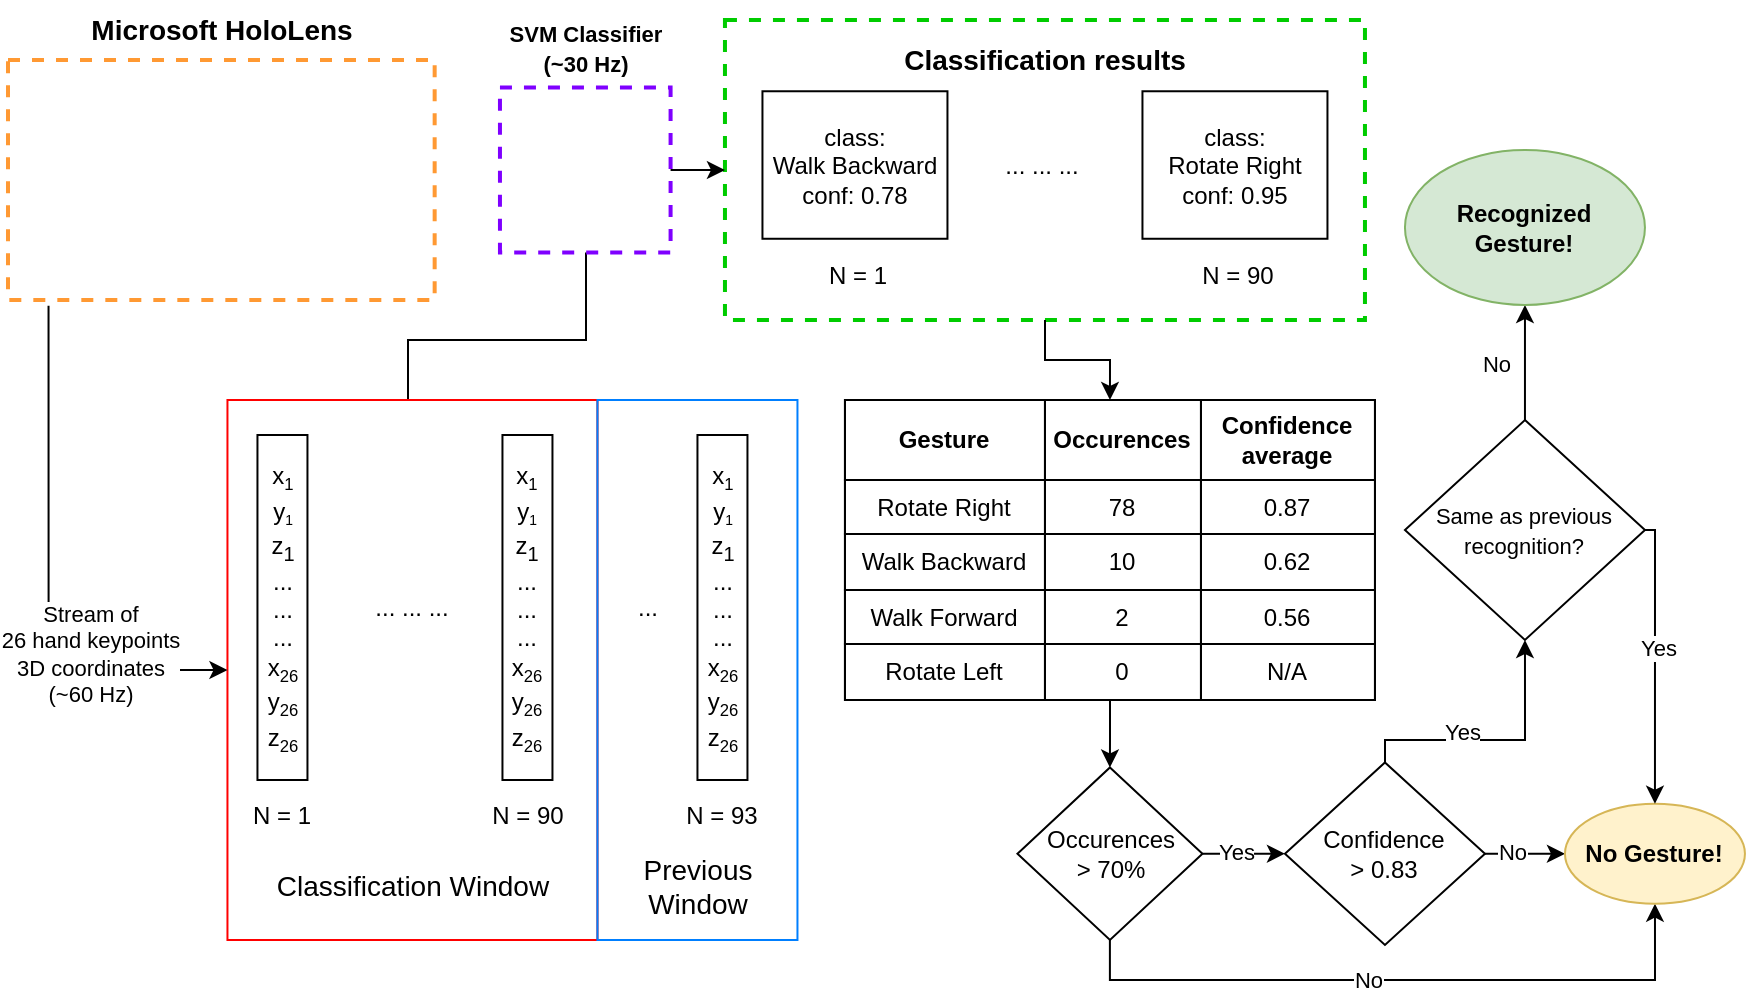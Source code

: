 <mxfile version="22.1.15" type="device">
  <diagram id="SKJ3Dqnvn67Mu6V2K0uZ" name="Page-1">
    <mxGraphModel dx="1136" dy="596" grid="1" gridSize="10" guides="1" tooltips="1" connect="1" arrows="1" fold="1" page="1" pageScale="1" pageWidth="850" pageHeight="1100" math="0" shadow="0">
      <root>
        <mxCell id="0" />
        <mxCell id="1" parent="0" />
        <mxCell id="krct0K91iLvaCfJSw0Wz-29" value="" style="rounded=0;whiteSpace=wrap;html=1;strokeColor=#00CC00;fillColor=none;dashed=1;strokeWidth=2;" parent="1" vertex="1">
          <mxGeometry x="398.48" y="20" width="320" height="150" as="geometry" />
        </mxCell>
        <mxCell id="krct0K91iLvaCfJSw0Wz-105" style="edgeStyle=orthogonalEdgeStyle;rounded=0;orthogonalLoop=1;jettySize=auto;html=1;endArrow=none;endFill=0;" parent="1" source="krct0K91iLvaCfJSw0Wz-8" target="krct0K91iLvaCfJSw0Wz-100" edge="1">
          <mxGeometry relative="1" as="geometry">
            <Array as="points">
              <mxPoint x="240" y="180" />
              <mxPoint x="329" y="180" />
            </Array>
          </mxGeometry>
        </mxCell>
        <mxCell id="krct0K91iLvaCfJSw0Wz-8" value="" style="rounded=0;whiteSpace=wrap;html=1;strokeColor=#FF0000;fillColor=none;" parent="1" vertex="1">
          <mxGeometry x="149.73" y="210" width="185" height="270" as="geometry" />
        </mxCell>
        <mxCell id="krct0K91iLvaCfJSw0Wz-19" value="" style="rounded=0;whiteSpace=wrap;html=1;strokeColor=#007FFF;fillColor=none;" parent="1" vertex="1">
          <mxGeometry x="334.73" y="210" width="100" height="270" as="geometry" />
        </mxCell>
        <mxCell id="krct0K91iLvaCfJSw0Wz-4" style="edgeStyle=orthogonalEdgeStyle;rounded=0;orthogonalLoop=1;jettySize=auto;html=1;exitX=0.095;exitY=1.024;exitDx=0;exitDy=0;exitPerimeter=0;entryX=0;entryY=0.5;entryDx=0;entryDy=0;" parent="1" source="krct0K91iLvaCfJSw0Wz-3" target="krct0K91iLvaCfJSw0Wz-8" edge="1">
          <mxGeometry relative="1" as="geometry">
            <mxPoint x="428.48" y="180" as="targetPoint" />
            <mxPoint x="120.0" y="172.88" as="sourcePoint" />
            <Array as="points">
              <mxPoint x="60" y="345" />
            </Array>
          </mxGeometry>
        </mxCell>
        <mxCell id="krct0K91iLvaCfJSw0Wz-5" value="Stream of &lt;br&gt;26 hand keypoints &lt;br&gt;3D coordinates&lt;br&gt;(~60 Hz)" style="edgeLabel;html=1;align=center;verticalAlign=middle;resizable=0;points=[];" parent="krct0K91iLvaCfJSw0Wz-4" vertex="1" connectable="0">
          <mxGeometry x="-0.047" relative="1" as="geometry">
            <mxPoint x="20" y="44" as="offset" />
          </mxGeometry>
        </mxCell>
        <mxCell id="krct0K91iLvaCfJSw0Wz-3" value="" style="shape=image;verticalLabelPosition=bottom;labelBackgroundColor=default;verticalAlign=top;aspect=fixed;imageAspect=0;image=https://ms.liftforward.com/assets/hololens/hololens_product-9d79aab0e878b42dfc966afa7da47367d428f478697d5517e06618d4aa0975a0.png;dashed=1;imageBorder=#FF9933;strokeWidth=2;" parent="1" vertex="1">
          <mxGeometry x="40" y="40" width="213.33" height="120" as="geometry" />
        </mxCell>
        <mxCell id="krct0K91iLvaCfJSw0Wz-6" value="x&lt;span style=&quot;font-size: 10px;&quot;&gt;&lt;sub&gt;1&lt;/sub&gt;&lt;/span&gt;&lt;sub style=&quot;border-color: var(--border-color);&quot;&gt;&lt;br style=&quot;border-color: var(--border-color);&quot;&gt;&lt;/sub&gt;y&lt;span style=&quot;font-size: 8.333px;&quot;&gt;&lt;sub&gt;1&lt;/sub&gt;&lt;/span&gt;&lt;sub style=&quot;border-color: var(--border-color);&quot;&gt;&lt;br style=&quot;border-color: var(--border-color);&quot;&gt;&lt;/sub&gt;z&lt;sub&gt;1&lt;/sub&gt;&lt;span style=&quot;border-color: var(--border-color); font-size: 10px;&quot;&gt;&lt;sub style=&quot;border-color: var(--border-color);&quot;&gt;&lt;br&gt;&lt;/sub&gt;&lt;/span&gt;...&lt;br&gt;...&lt;br&gt;...&lt;br&gt;x&lt;span style=&quot;font-size: 10px;&quot;&gt;&lt;sub&gt;26&lt;/sub&gt;&lt;/span&gt;&lt;sub style=&quot;border-color: var(--border-color);&quot;&gt;&lt;br style=&quot;border-color: var(--border-color);&quot;&gt;&lt;/sub&gt;y&lt;span style=&quot;font-size: 10px;&quot;&gt;&lt;sub&gt;26&lt;/sub&gt;&lt;/span&gt;&lt;sub style=&quot;border-color: var(--border-color);&quot;&gt;&lt;br style=&quot;border-color: var(--border-color);&quot;&gt;&lt;/sub&gt;z&lt;span style=&quot;font-size: 10px;&quot;&gt;&lt;sub&gt;26&lt;/sub&gt;&lt;/span&gt;" style="rounded=0;whiteSpace=wrap;html=1;" parent="1" vertex="1">
          <mxGeometry x="164.73" y="227.5" width="25" height="172.5" as="geometry" />
        </mxCell>
        <mxCell id="krct0K91iLvaCfJSw0Wz-11" value="&lt;font style=&quot;font-size: 14px;&quot;&gt;Previous&lt;br&gt;Window&lt;/font&gt;" style="text;html=1;strokeColor=none;fillColor=none;align=center;verticalAlign=middle;whiteSpace=wrap;rounded=0;" parent="1" vertex="1">
          <mxGeometry x="349.73" y="432.5" width="70" height="40" as="geometry" />
        </mxCell>
        <mxCell id="krct0K91iLvaCfJSw0Wz-12" value="N = 1" style="text;html=1;strokeColor=none;fillColor=none;align=center;verticalAlign=middle;whiteSpace=wrap;rounded=0;" parent="1" vertex="1">
          <mxGeometry x="147.23" y="402.5" width="60" height="30" as="geometry" />
        </mxCell>
        <mxCell id="krct0K91iLvaCfJSw0Wz-15" value="x&lt;span style=&quot;font-size: 10px;&quot;&gt;&lt;sub&gt;1&lt;/sub&gt;&lt;/span&gt;&lt;sub style=&quot;border-color: var(--border-color);&quot;&gt;&lt;br style=&quot;border-color: var(--border-color);&quot;&gt;&lt;/sub&gt;y&lt;span style=&quot;font-size: 8.333px;&quot;&gt;&lt;sub&gt;1&lt;/sub&gt;&lt;/span&gt;&lt;sub style=&quot;border-color: var(--border-color);&quot;&gt;&lt;br style=&quot;border-color: var(--border-color);&quot;&gt;&lt;/sub&gt;z&lt;sub&gt;1&lt;/sub&gt;&lt;span style=&quot;border-color: var(--border-color); font-size: 10px;&quot;&gt;&lt;sub style=&quot;border-color: var(--border-color);&quot;&gt;&lt;br&gt;&lt;/sub&gt;&lt;/span&gt;...&lt;br&gt;...&lt;br&gt;...&lt;br&gt;x&lt;span style=&quot;font-size: 10px;&quot;&gt;&lt;sub&gt;26&lt;/sub&gt;&lt;/span&gt;&lt;sub style=&quot;border-color: var(--border-color);&quot;&gt;&lt;br style=&quot;border-color: var(--border-color);&quot;&gt;&lt;/sub&gt;y&lt;span style=&quot;font-size: 10px;&quot;&gt;&lt;sub&gt;26&lt;/sub&gt;&lt;/span&gt;&lt;sub style=&quot;border-color: var(--border-color);&quot;&gt;&lt;br style=&quot;border-color: var(--border-color);&quot;&gt;&lt;/sub&gt;z&lt;span style=&quot;font-size: 10px;&quot;&gt;&lt;sub&gt;26&lt;/sub&gt;&lt;/span&gt;" style="rounded=0;whiteSpace=wrap;html=1;" parent="1" vertex="1">
          <mxGeometry x="384.73" y="227.5" width="25" height="172.5" as="geometry" />
        </mxCell>
        <mxCell id="krct0K91iLvaCfJSw0Wz-16" value="N = 90" style="text;html=1;strokeColor=none;fillColor=none;align=center;verticalAlign=middle;whiteSpace=wrap;rounded=0;" parent="1" vertex="1">
          <mxGeometry x="269.73" y="402.5" width="60" height="30" as="geometry" />
        </mxCell>
        <mxCell id="krct0K91iLvaCfJSw0Wz-17" value="... ... ..." style="text;html=1;strokeColor=none;fillColor=none;align=center;verticalAlign=middle;whiteSpace=wrap;rounded=0;" parent="1" vertex="1">
          <mxGeometry x="212.23" y="298.75" width="60" height="30" as="geometry" />
        </mxCell>
        <mxCell id="krct0K91iLvaCfJSw0Wz-20" value="x&lt;span style=&quot;font-size: 10px;&quot;&gt;&lt;sub&gt;1&lt;/sub&gt;&lt;/span&gt;&lt;sub style=&quot;border-color: var(--border-color);&quot;&gt;&lt;br style=&quot;border-color: var(--border-color);&quot;&gt;&lt;/sub&gt;y&lt;span style=&quot;font-size: 8.333px;&quot;&gt;&lt;sub&gt;1&lt;/sub&gt;&lt;/span&gt;&lt;sub style=&quot;border-color: var(--border-color);&quot;&gt;&lt;br style=&quot;border-color: var(--border-color);&quot;&gt;&lt;/sub&gt;z&lt;sub&gt;1&lt;/sub&gt;&lt;span style=&quot;border-color: var(--border-color); font-size: 10px;&quot;&gt;&lt;sub style=&quot;border-color: var(--border-color);&quot;&gt;&lt;br&gt;&lt;/sub&gt;&lt;/span&gt;...&lt;br&gt;...&lt;br&gt;...&lt;br&gt;x&lt;span style=&quot;font-size: 10px;&quot;&gt;&lt;sub&gt;26&lt;/sub&gt;&lt;/span&gt;&lt;sub style=&quot;border-color: var(--border-color);&quot;&gt;&lt;br style=&quot;border-color: var(--border-color);&quot;&gt;&lt;/sub&gt;y&lt;span style=&quot;font-size: 10px;&quot;&gt;&lt;sub&gt;26&lt;/sub&gt;&lt;/span&gt;&lt;sub style=&quot;border-color: var(--border-color);&quot;&gt;&lt;br style=&quot;border-color: var(--border-color);&quot;&gt;&lt;/sub&gt;z&lt;span style=&quot;font-size: 10px;&quot;&gt;&lt;sub&gt;26&lt;/sub&gt;&lt;/span&gt;" style="rounded=0;whiteSpace=wrap;html=1;" parent="1" vertex="1">
          <mxGeometry x="287.23" y="227.5" width="25" height="172.5" as="geometry" />
        </mxCell>
        <mxCell id="krct0K91iLvaCfJSw0Wz-21" value="N = 93" style="text;html=1;strokeColor=none;fillColor=none;align=center;verticalAlign=middle;whiteSpace=wrap;rounded=0;" parent="1" vertex="1">
          <mxGeometry x="367.23" y="402.5" width="60" height="30" as="geometry" />
        </mxCell>
        <mxCell id="krct0K91iLvaCfJSw0Wz-22" value="..." style="text;html=1;strokeColor=none;fillColor=none;align=center;verticalAlign=middle;whiteSpace=wrap;rounded=0;" parent="1" vertex="1">
          <mxGeometry x="339.73" y="298.75" width="40" height="30" as="geometry" />
        </mxCell>
        <mxCell id="krct0K91iLvaCfJSw0Wz-64" style="edgeStyle=orthogonalEdgeStyle;rounded=0;orthogonalLoop=1;jettySize=auto;html=1;entryX=0.5;entryY=0;entryDx=0;entryDy=0;" parent="1" source="krct0K91iLvaCfJSw0Wz-29" target="krct0K91iLvaCfJSw0Wz-44" edge="1">
          <mxGeometry relative="1" as="geometry" />
        </mxCell>
        <mxCell id="krct0K91iLvaCfJSw0Wz-33" value="... ... ..." style="text;html=1;strokeColor=none;fillColor=none;align=center;verticalAlign=middle;whiteSpace=wrap;rounded=0;" parent="1" vertex="1">
          <mxGeometry x="527.23" y="77.5" width="60" height="30" as="geometry" />
        </mxCell>
        <mxCell id="krct0K91iLvaCfJSw0Wz-36" value="N = 90" style="text;html=1;strokeColor=none;fillColor=none;align=center;verticalAlign=middle;whiteSpace=wrap;rounded=0;" parent="1" vertex="1">
          <mxGeometry x="624.73" y="132.5" width="60" height="30" as="geometry" />
        </mxCell>
        <mxCell id="krct0K91iLvaCfJSw0Wz-37" value="class:&lt;br&gt;Rotate Right&lt;br&gt;conf: 0.95" style="rounded=0;whiteSpace=wrap;html=1;" parent="1" vertex="1">
          <mxGeometry x="607.23" y="55.63" width="92.5" height="73.75" as="geometry" />
        </mxCell>
        <mxCell id="krct0K91iLvaCfJSw0Wz-78" value="" style="edgeStyle=orthogonalEdgeStyle;rounded=0;orthogonalLoop=1;jettySize=auto;html=1;" parent="1" source="krct0K91iLvaCfJSw0Wz-43" target="krct0K91iLvaCfJSw0Wz-77" edge="1">
          <mxGeometry relative="1" as="geometry" />
        </mxCell>
        <mxCell id="krct0K91iLvaCfJSw0Wz-43" value="" style="childLayout=tableLayout;recursiveResize=0;shadow=0;fillColor=none;" parent="1" vertex="1">
          <mxGeometry x="458.48" y="210" width="265" height="150" as="geometry" />
        </mxCell>
        <mxCell id="krct0K91iLvaCfJSw0Wz-44" value="" style="shape=tableRow;horizontal=0;startSize=0;swimlaneHead=0;swimlaneBody=0;top=0;left=0;bottom=0;right=0;dropTarget=0;collapsible=0;recursiveResize=0;expand=0;fontStyle=0;fillColor=none;strokeColor=inherit;" parent="krct0K91iLvaCfJSw0Wz-43" vertex="1">
          <mxGeometry width="265" height="40" as="geometry" />
        </mxCell>
        <mxCell id="krct0K91iLvaCfJSw0Wz-45" value="&lt;b&gt;Gesture&lt;/b&gt;" style="connectable=0;recursiveResize=0;strokeColor=inherit;fillColor=none;align=center;whiteSpace=wrap;html=1;" parent="krct0K91iLvaCfJSw0Wz-44" vertex="1">
          <mxGeometry width="100" height="40" as="geometry">
            <mxRectangle width="100" height="40" as="alternateBounds" />
          </mxGeometry>
        </mxCell>
        <mxCell id="krct0K91iLvaCfJSw0Wz-46" value="&lt;b&gt;Occurences&lt;/b&gt;" style="connectable=0;recursiveResize=0;strokeColor=inherit;fillColor=none;align=center;whiteSpace=wrap;html=1;" parent="krct0K91iLvaCfJSw0Wz-44" vertex="1">
          <mxGeometry x="100" width="78" height="40" as="geometry">
            <mxRectangle width="78" height="40" as="alternateBounds" />
          </mxGeometry>
        </mxCell>
        <mxCell id="krct0K91iLvaCfJSw0Wz-47" value="&lt;b&gt;Confidence average&lt;/b&gt;" style="connectable=0;recursiveResize=0;strokeColor=inherit;fillColor=none;align=center;whiteSpace=wrap;html=1;" parent="krct0K91iLvaCfJSw0Wz-44" vertex="1">
          <mxGeometry x="178" width="87" height="40" as="geometry">
            <mxRectangle width="87" height="40" as="alternateBounds" />
          </mxGeometry>
        </mxCell>
        <mxCell id="krct0K91iLvaCfJSw0Wz-48" style="shape=tableRow;horizontal=0;startSize=0;swimlaneHead=0;swimlaneBody=0;top=0;left=0;bottom=0;right=0;dropTarget=0;collapsible=0;recursiveResize=0;expand=0;fontStyle=0;fillColor=none;strokeColor=inherit;" parent="krct0K91iLvaCfJSw0Wz-43" vertex="1">
          <mxGeometry y="40" width="265" height="27" as="geometry" />
        </mxCell>
        <mxCell id="krct0K91iLvaCfJSw0Wz-49" value="Rotate Right" style="connectable=0;recursiveResize=0;strokeColor=inherit;fillColor=none;align=center;whiteSpace=wrap;html=1;" parent="krct0K91iLvaCfJSw0Wz-48" vertex="1">
          <mxGeometry width="100" height="27" as="geometry">
            <mxRectangle width="100" height="27" as="alternateBounds" />
          </mxGeometry>
        </mxCell>
        <mxCell id="krct0K91iLvaCfJSw0Wz-50" value="78" style="connectable=0;recursiveResize=0;strokeColor=inherit;fillColor=none;align=center;whiteSpace=wrap;html=1;" parent="krct0K91iLvaCfJSw0Wz-48" vertex="1">
          <mxGeometry x="100" width="78" height="27" as="geometry">
            <mxRectangle width="78" height="27" as="alternateBounds" />
          </mxGeometry>
        </mxCell>
        <mxCell id="krct0K91iLvaCfJSw0Wz-51" value="0.87" style="connectable=0;recursiveResize=0;strokeColor=inherit;fillColor=none;align=center;whiteSpace=wrap;html=1;" parent="krct0K91iLvaCfJSw0Wz-48" vertex="1">
          <mxGeometry x="178" width="87" height="27" as="geometry">
            <mxRectangle width="87" height="27" as="alternateBounds" />
          </mxGeometry>
        </mxCell>
        <mxCell id="krct0K91iLvaCfJSw0Wz-52" style="shape=tableRow;horizontal=0;startSize=0;swimlaneHead=0;swimlaneBody=0;top=0;left=0;bottom=0;right=0;dropTarget=0;collapsible=0;recursiveResize=0;expand=0;fontStyle=0;fillColor=none;strokeColor=inherit;" parent="krct0K91iLvaCfJSw0Wz-43" vertex="1">
          <mxGeometry y="67" width="265" height="28" as="geometry" />
        </mxCell>
        <mxCell id="krct0K91iLvaCfJSw0Wz-53" value="Walk Backward" style="connectable=0;recursiveResize=0;strokeColor=inherit;fillColor=none;align=center;whiteSpace=wrap;html=1;" parent="krct0K91iLvaCfJSw0Wz-52" vertex="1">
          <mxGeometry width="100" height="28" as="geometry">
            <mxRectangle width="100" height="28" as="alternateBounds" />
          </mxGeometry>
        </mxCell>
        <mxCell id="krct0K91iLvaCfJSw0Wz-54" value="10" style="connectable=0;recursiveResize=0;strokeColor=inherit;fillColor=none;align=center;whiteSpace=wrap;html=1;" parent="krct0K91iLvaCfJSw0Wz-52" vertex="1">
          <mxGeometry x="100" width="78" height="28" as="geometry">
            <mxRectangle width="78" height="28" as="alternateBounds" />
          </mxGeometry>
        </mxCell>
        <mxCell id="krct0K91iLvaCfJSw0Wz-55" value="0.62" style="connectable=0;recursiveResize=0;strokeColor=inherit;fillColor=none;align=center;whiteSpace=wrap;html=1;" parent="krct0K91iLvaCfJSw0Wz-52" vertex="1">
          <mxGeometry x="178" width="87" height="28" as="geometry">
            <mxRectangle width="87" height="28" as="alternateBounds" />
          </mxGeometry>
        </mxCell>
        <mxCell id="krct0K91iLvaCfJSw0Wz-56" style="shape=tableRow;horizontal=0;startSize=0;swimlaneHead=0;swimlaneBody=0;top=0;left=0;bottom=0;right=0;dropTarget=0;collapsible=0;recursiveResize=0;expand=0;fontStyle=0;fillColor=none;strokeColor=inherit;" parent="krct0K91iLvaCfJSw0Wz-43" vertex="1">
          <mxGeometry y="95" width="265" height="27" as="geometry" />
        </mxCell>
        <mxCell id="krct0K91iLvaCfJSw0Wz-57" value="Walk Forward" style="connectable=0;recursiveResize=0;strokeColor=inherit;fillColor=none;align=center;whiteSpace=wrap;html=1;" parent="krct0K91iLvaCfJSw0Wz-56" vertex="1">
          <mxGeometry width="100" height="27" as="geometry">
            <mxRectangle width="100" height="27" as="alternateBounds" />
          </mxGeometry>
        </mxCell>
        <mxCell id="krct0K91iLvaCfJSw0Wz-58" value="2" style="connectable=0;recursiveResize=0;strokeColor=inherit;fillColor=none;align=center;whiteSpace=wrap;html=1;" parent="krct0K91iLvaCfJSw0Wz-56" vertex="1">
          <mxGeometry x="100" width="78" height="27" as="geometry">
            <mxRectangle width="78" height="27" as="alternateBounds" />
          </mxGeometry>
        </mxCell>
        <mxCell id="krct0K91iLvaCfJSw0Wz-59" value="0.56" style="connectable=0;recursiveResize=0;strokeColor=inherit;fillColor=none;align=center;whiteSpace=wrap;html=1;" parent="krct0K91iLvaCfJSw0Wz-56" vertex="1">
          <mxGeometry x="178" width="87" height="27" as="geometry">
            <mxRectangle width="87" height="27" as="alternateBounds" />
          </mxGeometry>
        </mxCell>
        <mxCell id="krct0K91iLvaCfJSw0Wz-60" style="shape=tableRow;horizontal=0;startSize=0;swimlaneHead=0;swimlaneBody=0;top=0;left=0;bottom=0;right=0;dropTarget=0;collapsible=0;recursiveResize=0;expand=0;fontStyle=0;fillColor=none;strokeColor=inherit;" parent="krct0K91iLvaCfJSw0Wz-43" vertex="1">
          <mxGeometry y="122" width="265" height="28" as="geometry" />
        </mxCell>
        <mxCell id="krct0K91iLvaCfJSw0Wz-61" value="Rotate Left" style="connectable=0;recursiveResize=0;strokeColor=inherit;fillColor=none;align=center;whiteSpace=wrap;html=1;" parent="krct0K91iLvaCfJSw0Wz-60" vertex="1">
          <mxGeometry width="100" height="28" as="geometry">
            <mxRectangle width="100" height="28" as="alternateBounds" />
          </mxGeometry>
        </mxCell>
        <mxCell id="krct0K91iLvaCfJSw0Wz-62" value="0" style="connectable=0;recursiveResize=0;strokeColor=inherit;fillColor=none;align=center;whiteSpace=wrap;html=1;" parent="krct0K91iLvaCfJSw0Wz-60" vertex="1">
          <mxGeometry x="100" width="78" height="28" as="geometry">
            <mxRectangle width="78" height="28" as="alternateBounds" />
          </mxGeometry>
        </mxCell>
        <mxCell id="krct0K91iLvaCfJSw0Wz-63" value="N/A" style="connectable=0;recursiveResize=0;strokeColor=inherit;fillColor=none;align=center;whiteSpace=wrap;html=1;" parent="krct0K91iLvaCfJSw0Wz-60" vertex="1">
          <mxGeometry x="178" width="87" height="28" as="geometry">
            <mxRectangle width="87" height="28" as="alternateBounds" />
          </mxGeometry>
        </mxCell>
        <mxCell id="krct0K91iLvaCfJSw0Wz-65" value="&lt;font style=&quot;font-size: 14px;&quot;&gt;Classification Window&lt;/font&gt;" style="text;html=1;strokeColor=none;fillColor=none;align=center;verticalAlign=middle;whiteSpace=wrap;rounded=0;" parent="1" vertex="1">
          <mxGeometry x="149.73" y="442.5" width="185" height="20" as="geometry" />
        </mxCell>
        <mxCell id="krct0K91iLvaCfJSw0Wz-66" value="N = 1" style="text;html=1;strokeColor=none;fillColor=none;align=center;verticalAlign=middle;whiteSpace=wrap;rounded=0;" parent="1" vertex="1">
          <mxGeometry x="434.73" y="132.5" width="60" height="30" as="geometry" />
        </mxCell>
        <mxCell id="krct0K91iLvaCfJSw0Wz-67" value="class:&lt;br&gt;Walk Backward&lt;br&gt;conf: 0.78" style="rounded=0;whiteSpace=wrap;html=1;" parent="1" vertex="1">
          <mxGeometry x="417.23" y="55.63" width="92.5" height="73.75" as="geometry" />
        </mxCell>
        <mxCell id="krct0K91iLvaCfJSw0Wz-81" value="" style="edgeStyle=orthogonalEdgeStyle;rounded=0;orthogonalLoop=1;jettySize=auto;html=1;" parent="1" source="krct0K91iLvaCfJSw0Wz-77" target="krct0K91iLvaCfJSw0Wz-80" edge="1">
          <mxGeometry relative="1" as="geometry" />
        </mxCell>
        <mxCell id="krct0K91iLvaCfJSw0Wz-82" value="Yes" style="edgeLabel;html=1;align=center;verticalAlign=middle;resizable=0;points=[];" parent="krct0K91iLvaCfJSw0Wz-81" vertex="1" connectable="0">
          <mxGeometry x="-0.129" y="1" relative="1" as="geometry">
            <mxPoint x="-1" as="offset" />
          </mxGeometry>
        </mxCell>
        <mxCell id="krct0K91iLvaCfJSw0Wz-88" style="edgeStyle=orthogonalEdgeStyle;rounded=0;orthogonalLoop=1;jettySize=auto;html=1;entryX=0.5;entryY=1;entryDx=0;entryDy=0;" parent="1" source="krct0K91iLvaCfJSw0Wz-77" target="krct0K91iLvaCfJSw0Wz-83" edge="1">
          <mxGeometry relative="1" as="geometry">
            <Array as="points">
              <mxPoint x="591.48" y="499.97" />
              <mxPoint x="863.48" y="499.97" />
            </Array>
          </mxGeometry>
        </mxCell>
        <mxCell id="krct0K91iLvaCfJSw0Wz-89" value="No" style="edgeLabel;html=1;align=center;verticalAlign=middle;resizable=0;points=[];" parent="krct0K91iLvaCfJSw0Wz-88" vertex="1" connectable="0">
          <mxGeometry x="-0.797" y="1" relative="1" as="geometry">
            <mxPoint x="115" y="1" as="offset" />
          </mxGeometry>
        </mxCell>
        <mxCell id="krct0K91iLvaCfJSw0Wz-77" value="Occurences &lt;br&gt;&amp;gt; 70%" style="rhombus;whiteSpace=wrap;html=1;fillColor=none;shadow=0;" parent="1" vertex="1">
          <mxGeometry x="544.73" y="393.72" width="92.5" height="86.25" as="geometry" />
        </mxCell>
        <mxCell id="krct0K91iLvaCfJSw0Wz-84" value="" style="edgeStyle=orthogonalEdgeStyle;rounded=0;orthogonalLoop=1;jettySize=auto;html=1;" parent="1" source="krct0K91iLvaCfJSw0Wz-80" target="krct0K91iLvaCfJSw0Wz-83" edge="1">
          <mxGeometry relative="1" as="geometry" />
        </mxCell>
        <mxCell id="krct0K91iLvaCfJSw0Wz-87" value="No" style="edgeLabel;html=1;align=center;verticalAlign=middle;resizable=0;points=[];" parent="krct0K91iLvaCfJSw0Wz-84" vertex="1" connectable="0">
          <mxGeometry x="-0.171" y="3" relative="1" as="geometry">
            <mxPoint x="-3" y="2" as="offset" />
          </mxGeometry>
        </mxCell>
        <mxCell id="krct0K91iLvaCfJSw0Wz-91" style="edgeStyle=orthogonalEdgeStyle;rounded=0;orthogonalLoop=1;jettySize=auto;html=1;entryX=0.5;entryY=1;entryDx=0;entryDy=0;" parent="1" source="krct0K91iLvaCfJSw0Wz-80" target="krct0K91iLvaCfJSw0Wz-90" edge="1">
          <mxGeometry relative="1" as="geometry">
            <Array as="points">
              <mxPoint x="728" y="380" />
              <mxPoint x="798" y="380" />
            </Array>
          </mxGeometry>
        </mxCell>
        <mxCell id="krct0K91iLvaCfJSw0Wz-92" value="Yes" style="edgeLabel;html=1;align=center;verticalAlign=middle;resizable=0;points=[];" parent="krct0K91iLvaCfJSw0Wz-91" vertex="1" connectable="0">
          <mxGeometry x="0.297" relative="1" as="geometry">
            <mxPoint x="-32" as="offset" />
          </mxGeometry>
        </mxCell>
        <mxCell id="krct0K91iLvaCfJSw0Wz-80" value="Confidence &lt;br&gt;&amp;gt; 0.83" style="rhombus;whiteSpace=wrap;html=1;fillColor=none;shadow=0;" parent="1" vertex="1">
          <mxGeometry x="678.48" y="391.22" width="100" height="91.25" as="geometry" />
        </mxCell>
        <mxCell id="krct0K91iLvaCfJSw0Wz-83" value="&lt;b&gt;No Gesture!&lt;/b&gt;" style="ellipse;whiteSpace=wrap;html=1;fillColor=#fff2cc;shadow=0;strokeColor=#d6b656;" parent="1" vertex="1">
          <mxGeometry x="818.48" y="411.85" width="90" height="50" as="geometry" />
        </mxCell>
        <mxCell id="krct0K91iLvaCfJSw0Wz-96" value="" style="edgeStyle=orthogonalEdgeStyle;rounded=0;orthogonalLoop=1;jettySize=auto;html=1;" parent="1" source="krct0K91iLvaCfJSw0Wz-90" target="krct0K91iLvaCfJSw0Wz-95" edge="1">
          <mxGeometry relative="1" as="geometry" />
        </mxCell>
        <mxCell id="krct0K91iLvaCfJSw0Wz-99" value="No" style="edgeLabel;html=1;align=center;verticalAlign=middle;resizable=0;points=[];" parent="krct0K91iLvaCfJSw0Wz-96" vertex="1" connectable="0">
          <mxGeometry x="0.069" y="2" relative="1" as="geometry">
            <mxPoint x="-13" y="2" as="offset" />
          </mxGeometry>
        </mxCell>
        <mxCell id="krct0K91iLvaCfJSw0Wz-97" style="edgeStyle=orthogonalEdgeStyle;rounded=0;orthogonalLoop=1;jettySize=auto;html=1;entryX=0.5;entryY=0;entryDx=0;entryDy=0;" parent="1" source="krct0K91iLvaCfJSw0Wz-90" target="krct0K91iLvaCfJSw0Wz-83" edge="1">
          <mxGeometry relative="1" as="geometry">
            <Array as="points">
              <mxPoint x="863" y="275" />
            </Array>
          </mxGeometry>
        </mxCell>
        <mxCell id="krct0K91iLvaCfJSw0Wz-98" value="Yes" style="edgeLabel;html=1;align=center;verticalAlign=middle;resizable=0;points=[];" parent="krct0K91iLvaCfJSw0Wz-97" vertex="1" connectable="0">
          <mxGeometry x="-0.096" y="1" relative="1" as="geometry">
            <mxPoint as="offset" />
          </mxGeometry>
        </mxCell>
        <mxCell id="krct0K91iLvaCfJSw0Wz-90" value="&lt;font style=&quot;font-size: 11px;&quot;&gt;Same as previous recognition?&lt;/font&gt;" style="rhombus;whiteSpace=wrap;html=1;" parent="1" vertex="1">
          <mxGeometry x="738.48" y="220" width="120" height="110" as="geometry" />
        </mxCell>
        <mxCell id="krct0K91iLvaCfJSw0Wz-95" value="&lt;b&gt;Recognized&lt;br&gt;Gesture!&lt;/b&gt;" style="ellipse;whiteSpace=wrap;html=1;fillColor=#d5e8d4;strokeColor=#82b366;" parent="1" vertex="1">
          <mxGeometry x="738.48" y="85" width="120" height="77.5" as="geometry" />
        </mxCell>
        <mxCell id="krct0K91iLvaCfJSw0Wz-106" style="edgeStyle=orthogonalEdgeStyle;rounded=0;orthogonalLoop=1;jettySize=auto;html=1;exitX=1;exitY=0.5;exitDx=0;exitDy=0;entryX=0;entryY=0.5;entryDx=0;entryDy=0;" parent="1" source="krct0K91iLvaCfJSw0Wz-100" target="krct0K91iLvaCfJSw0Wz-29" edge="1">
          <mxGeometry relative="1" as="geometry" />
        </mxCell>
        <mxCell id="krct0K91iLvaCfJSw0Wz-100" value="" style="shape=image;verticalLabelPosition=bottom;labelBackgroundColor=default;verticalAlign=top;aspect=fixed;imageAspect=0;image=https://static.thenounproject.com/png/1503831-200.png;clipPath=inset(12.5% 10% 14% 14%);imageBorder=#7F00FF;dashed=1;strokeWidth=2;" parent="1" vertex="1">
          <mxGeometry x="285.98" y="53.75" width="85.31" height="82.5" as="geometry" />
        </mxCell>
        <mxCell id="krct0K91iLvaCfJSw0Wz-103" value="&lt;span style=&quot;color: rgb(0, 0, 0); font-family: Helvetica; font-size: 11px; font-style: normal; font-variant-ligatures: normal; font-variant-caps: normal; letter-spacing: normal; orphans: 2; text-align: center; text-indent: 0px; text-transform: none; widows: 2; word-spacing: 0px; -webkit-text-stroke-width: 0px; background-color: rgb(255, 255, 255); text-decoration-thickness: initial; text-decoration-style: initial; text-decoration-color: initial; float: none; display: inline !important;&quot;&gt;&lt;b&gt;SVM Classifier (~30 Hz)&lt;/b&gt;&lt;/span&gt;" style="text;html=1;strokeColor=none;fillColor=none;align=center;verticalAlign=middle;whiteSpace=wrap;rounded=0;" parent="1" vertex="1">
          <mxGeometry x="286.63" y="13.75" width="84.02" height="40" as="geometry" />
        </mxCell>
        <mxCell id="krct0K91iLvaCfJSw0Wz-107" value="&lt;span style=&quot;color: rgb(0, 0, 0); font-family: Helvetica; font-style: normal; font-variant-ligatures: normal; font-variant-caps: normal; letter-spacing: normal; orphans: 2; text-align: center; text-indent: 0px; text-transform: none; widows: 2; word-spacing: 0px; -webkit-text-stroke-width: 0px; background-color: rgb(255, 255, 255); text-decoration-thickness: initial; text-decoration-style: initial; text-decoration-color: initial; float: none; display: inline !important;&quot;&gt;&lt;font style=&quot;font-size: 14px;&quot;&gt;&lt;b&gt;Microsoft HoloLens&lt;/b&gt;&lt;/font&gt;&lt;/span&gt;" style="text;html=1;strokeColor=none;fillColor=none;align=center;verticalAlign=middle;whiteSpace=wrap;rounded=0;" parent="1" vertex="1">
          <mxGeometry x="56.67" y="10" width="180" height="30" as="geometry" />
        </mxCell>
        <mxCell id="krct0K91iLvaCfJSw0Wz-108" value="&lt;font size=&quot;1&quot; style=&quot;&quot;&gt;&lt;b style=&quot;font-size: 14px;&quot;&gt;Classification results&lt;/b&gt;&lt;/font&gt;" style="text;html=1;strokeColor=none;fillColor=none;align=center;verticalAlign=middle;whiteSpace=wrap;rounded=0;" parent="1" vertex="1">
          <mxGeometry x="465.98" y="30" width="185" height="20" as="geometry" />
        </mxCell>
      </root>
    </mxGraphModel>
  </diagram>
</mxfile>

